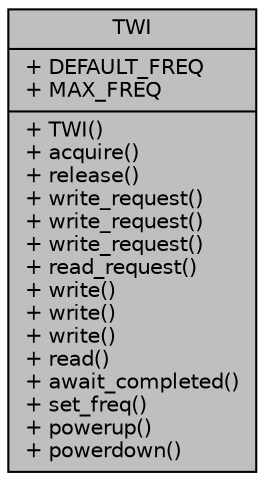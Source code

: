digraph "TWI"
{
  edge [fontname="Helvetica",fontsize="10",labelfontname="Helvetica",labelfontsize="10"];
  node [fontname="Helvetica",fontsize="10",shape=record];
  Node1 [label="{TWI\n|+ DEFAULT_FREQ\l+ MAX_FREQ\l|+ TWI()\l+ acquire()\l+ release()\l+ write_request()\l+ write_request()\l+ write_request()\l+ read_request()\l+ write()\l+ write()\l+ write()\l+ read()\l+ await_completed()\l+ set_freq()\l+ powerup()\l+ powerdown()\l}",height=0.2,width=0.4,color="black", fillcolor="grey75", style="filled", fontcolor="black"];
}
